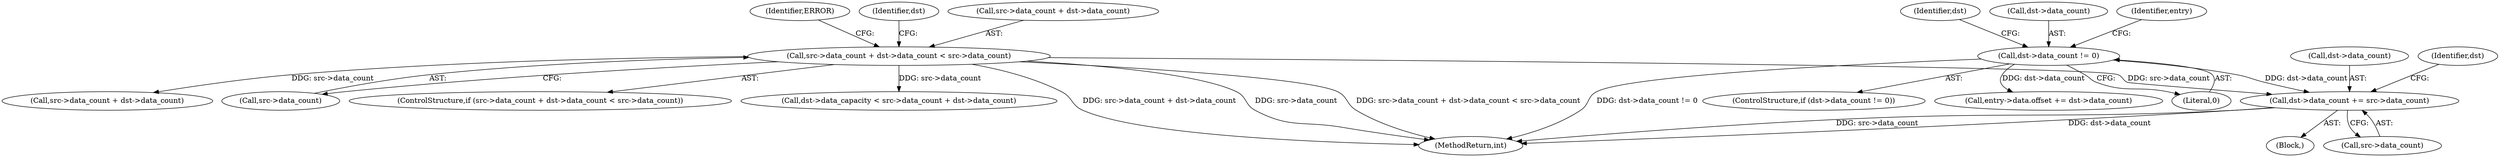 digraph "0_Android_e9e44f797742f52996ebf307740dad58c28fd9b5@pointer" {
"1000292" [label="(Call,dst->data_count += src->data_count)"];
"1000131" [label="(Call,src->data_count + dst->data_count < src->data_count)"];
"1000203" [label="(Call,dst->data_count != 0)"];
"1000292" [label="(Call,dst->data_count += src->data_count)"];
"1000139" [label="(Call,src->data_count)"];
"1000307" [label="(MethodReturn,int)"];
"1000257" [label="(Identifier,dst)"];
"1000143" [label="(Identifier,ERROR)"];
"1000130" [label="(ControlStructure,if (src->data_count + dst->data_count < src->data_count))"];
"1000204" [label="(Call,dst->data_count)"];
"1000147" [label="(Identifier,dst)"];
"1000203" [label="(Call,dst->data_count != 0)"];
"1000211" [label="(Identifier,entry)"];
"1000245" [label="(Call,entry->data.offset += dst->data_count)"];
"1000131" [label="(Call,src->data_count + dst->data_count < src->data_count)"];
"1000207" [label="(Literal,0)"];
"1000159" [label="(Call,dst->data_capacity < src->data_count + dst->data_count)"];
"1000293" [label="(Call,dst->data_count)"];
"1000163" [label="(Call,src->data_count + dst->data_count)"];
"1000202" [label="(ControlStructure,if (dst->data_count != 0))"];
"1000132" [label="(Call,src->data_count + dst->data_count)"];
"1000105" [label="(Block,)"];
"1000302" [label="(Identifier,dst)"];
"1000296" [label="(Call,src->data_count)"];
"1000292" -> "1000105"  [label="AST: "];
"1000292" -> "1000296"  [label="CFG: "];
"1000293" -> "1000292"  [label="AST: "];
"1000296" -> "1000292"  [label="AST: "];
"1000302" -> "1000292"  [label="CFG: "];
"1000292" -> "1000307"  [label="DDG: dst->data_count"];
"1000292" -> "1000307"  [label="DDG: src->data_count"];
"1000131" -> "1000292"  [label="DDG: src->data_count"];
"1000203" -> "1000292"  [label="DDG: dst->data_count"];
"1000131" -> "1000130"  [label="AST: "];
"1000131" -> "1000139"  [label="CFG: "];
"1000132" -> "1000131"  [label="AST: "];
"1000139" -> "1000131"  [label="AST: "];
"1000143" -> "1000131"  [label="CFG: "];
"1000147" -> "1000131"  [label="CFG: "];
"1000131" -> "1000307"  [label="DDG: src->data_count + dst->data_count"];
"1000131" -> "1000307"  [label="DDG: src->data_count"];
"1000131" -> "1000307"  [label="DDG: src->data_count + dst->data_count < src->data_count"];
"1000131" -> "1000159"  [label="DDG: src->data_count"];
"1000131" -> "1000163"  [label="DDG: src->data_count"];
"1000203" -> "1000202"  [label="AST: "];
"1000203" -> "1000207"  [label="CFG: "];
"1000204" -> "1000203"  [label="AST: "];
"1000207" -> "1000203"  [label="AST: "];
"1000211" -> "1000203"  [label="CFG: "];
"1000257" -> "1000203"  [label="CFG: "];
"1000203" -> "1000307"  [label="DDG: dst->data_count != 0"];
"1000203" -> "1000245"  [label="DDG: dst->data_count"];
}
